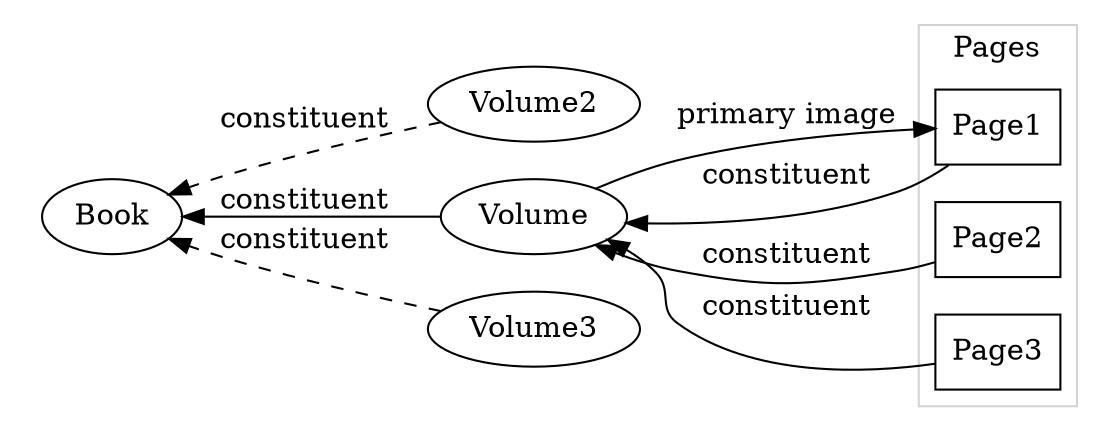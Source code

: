 digraph {
    rankdir=RL;

    subgraph cluster_0 {
        style=invis;
        Volume2 -> Book[label="constituent", style=dashed];
        Volume -> Book[label="constituent"];
        Volume3 -> Book[label="constituent", style=dashed];

    }
    subgraph cluster_1 {
        color=lightgray;
        label="Pages";
        node [shape=box];
        Page1 -> Volume[label="constituent"];
        Page2 -> Volume[label="constituent"];
        Page3 -> Volume[label="constituent"];
    }

    Volume -> Page1[label="primary image"];
}
